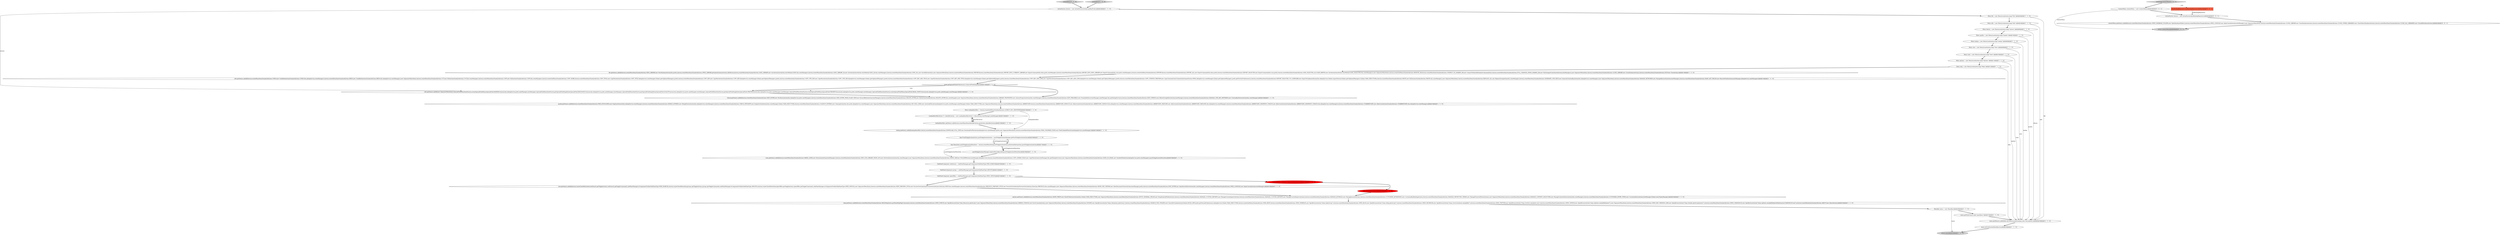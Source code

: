 digraph {
2 [style = filled, label = "SidePaneComponent webSearch = sidePaneManager.getComponent(SidePaneType.WEB_SEARCH)@@@30@@@['1', '1', '0']", fillcolor = white, shape = ellipse image = "AAA0AAABBB1BBB"];
10 [style = filled, label = "menu.getStyleClass().add(\"mainMenu\")@@@37@@@['1', '1', '0']", fillcolor = white, shape = ellipse image = "AAA0AAABBB1BBB"];
18 [style = filled, label = "tools.getItems().addAll(factory.createMenuItem(StandardActions.PARSE_LATEX,new ParseLatexAction(stateManager)),factory.createMenuItem(StandardActions.NEW_SUB_LIBRARY_FROM_AUX,new NewSubLibraryAction(this,stateManager)),new SeparatorMenuItem(),factory.createMenuItem(StandardActions.WRITE_XMP,new WriteXMPAction(stateManager,dialogService)),factory.createMenuItem(StandardActions.COPY_LINKED_FILES,new CopyFilesAction(stateManager,this.getDialogService())),new SeparatorMenuItem(),factory.createMenuItem(StandardActions.SEND_AS_EMAIL,new SendAsEMailAction(dialogService,prefs,stateManager)),pushToApplicationMenuItem)@@@29@@@['1', '1', '0']", fillcolor = white, shape = ellipse image = "AAA0AAABBB1BBB"];
0 [style = filled, label = "SidePaneComponent openOffice = sidePaneManager.getComponent(SidePaneType.OPEN_OFFICE)@@@32@@@['1', '1', '0']", fillcolor = white, shape = ellipse image = "AAA0AAABBB1BBB"];
23 [style = filled, label = "SidePaneComponent groups = sidePaneManager.getComponent(SidePaneType.GROUPS)@@@31@@@['1', '1', '0']", fillcolor = white, shape = ellipse image = "AAA0AAABBB1BBB"];
34 [style = filled, label = "lookup.getItems().addAll(lookupIdentifiers,factory.createMenuItem(StandardActions.DOWNLOAD_FULL_TEXT,new DownloadFullTextAction(dialogService,stateManager,prefs)),new SeparatorMenuItem(),factory.createMenuItem(StandardActions.FIND_UNLINKED_FILES,new FindUnlinkedFilesAction(dialogService,stateManager)))@@@25@@@['1', '1', '0']", fillcolor = white, shape = ellipse image = "AAA0AAABBB1BBB"];
40 [style = filled, label = "contextMenu.getItems().addAll(factory.createMenuItem(StandardActions.OPEN_DATABASE_FOLDER,new OpenDatabaseFolder()),factory.createMenuItem(StandardActions.OPEN_CONSOLE,new OpenConsoleAction(stateManager)),new SeparatorMenuItem(),factory.createMenuItem(StandardActions.CLOSE_LIBRARY,new CloseDatabaseAction()),factory.createMenuItem(StandardActions.CLOSE_OTHER_LIBRARIES,new CloseOthersDatabaseAction()),factory.createMenuItem(StandardActions.CLOSE_ALL_LIBRARIES,new CloseAllDatabaseAction()))@@@5@@@['0', '0', '1']", fillcolor = white, shape = ellipse image = "AAA0AAABBB3BBB"];
8 [style = filled, label = "menu.getMenus().addAll(file,edit,library,quality,lookup,tools,view,options,help)@@@38@@@['1', '1', '0']", fillcolor = white, shape = ellipse image = "AAA0AAABBB1BBB"];
14 [style = filled, label = "Menu lookup = new Menu(Localization.lang(\"Lookup\"))@@@8@@@['1', '1', '0']", fillcolor = white, shape = ellipse image = "AAA0AAABBB1BBB"];
20 [style = filled, label = "menu.setUseSystemMenuBar(true)@@@39@@@['1', '1', '0']", fillcolor = white, shape = ellipse image = "AAA0AAABBB1BBB"];
24 [style = filled, label = "Menu edit = new Menu(Localization.lang(\"Edit\"))@@@5@@@['1', '1', '0']", fillcolor = white, shape = ellipse image = "AAA0AAABBB1BBB"];
39 [style = filled, label = "ActionFactory factory = new ActionFactory(keyBindingRepository)@@@4@@@['0', '0', '1']", fillcolor = white, shape = ellipse image = "AAA0AAABBB3BBB"];
26 [style = filled, label = "LookupIdentifierAction<?> identifierAction = new LookupIdentifierAction<>(this,fetcher,stateManager,undoManager)@@@22@@@['1', '1', '0']", fillcolor = white, shape = ellipse image = "AAA0AAABBB1BBB"];
13 [style = filled, label = "view.getItems().add(new SeparatorMenuItem())@@@33@@@['1', '0', '0']", fillcolor = red, shape = ellipse image = "AAA1AAABBB1BBB"];
41 [style = filled, label = "ContextMenu contextMenu = new ContextMenu()@@@3@@@['0', '0', '1']", fillcolor = white, shape = ellipse image = "AAA0AAABBB3BBB"];
9 [style = filled, label = "final MenuItem pushToApplicationMenuItem = factory.createMenuItem(pushToApplicationAction.getActionInformation(),pushToApplicationAction)@@@27@@@['1', '1', '0']", fillcolor = white, shape = ellipse image = "AAA0AAABBB1BBB"];
30 [style = filled, label = "Menu options = new Menu(Localization.lang(\"Options\"))@@@11@@@['1', '1', '0']", fillcolor = white, shape = ellipse image = "AAA0AAABBB1BBB"];
31 [style = filled, label = "library.getItems().addAll(factory.createMenuItem(StandardActions.NEW_ENTRY,new NewEntryAction(this,dialogService,prefs,stateManager)),factory.createMenuItem(StandardActions.NEW_ENTRY_FROM_PLAIN_TEXT,new ExtractBibtexAction(stateManager)),factory.createMenuItem(StandardActions.DELETE_ENTRY,new EditAction(StandardActions.DELETE_ENTRY,this,stateManager)),new SeparatorMenuItem(),factory.createMenuItem(StandardActions.LIBRARY_PROPERTIES,new LibraryPropertiesAction(this,stateManager)),factory.createMenuItem(StandardActions.EDIT_PREAMBLE,new PreambleEditor(stateManager,undoManager,this.getDialogService())),factory.createMenuItem(StandardActions.EDIT_STRINGS,new BibtexStringEditorAction(stateManager)),factory.createMenuItem(StandardActions.MANAGE_CITE_KEY_PATTERNS,new CitationKeyPatternAction(this,stateManager)))@@@18@@@['1', '1', '0']", fillcolor = white, shape = ellipse image = "AAA0AAABBB1BBB"];
42 [style = filled, label = "return contextMenu@@@6@@@['0', '0', '1']", fillcolor = lightgray, shape = ellipse image = "AAA0AAABBB3BBB"];
17 [style = filled, label = "Menu view = new Menu(Localization.lang(\"View\"))@@@9@@@['1', '1', '0']", fillcolor = white, shape = ellipse image = "AAA0AAABBB1BBB"];
7 [style = filled, label = "Menu quality = new Menu(Localization.lang(\"Quality\"))@@@7@@@['1', '1', '0']", fillcolor = white, shape = ellipse image = "AAA0AAABBB1BBB"];
16 [style = filled, label = "prefs.getSpecialFieldsPreferences().isSpecialFieldsEnabled()@@@15@@@['1', '1', '0']", fillcolor = white, shape = diamond image = "AAA0AAABBB1BBB"];
21 [style = filled, label = "Menu library = new Menu(Localization.lang(\"Library\"))@@@6@@@['1', '1', '0']", fillcolor = white, shape = ellipse image = "AAA0AAABBB1BBB"];
4 [style = filled, label = "edit.getItems().addAll(new SeparatorMenuItem(),SpecialFieldMenuItemFactory.createSpecialFieldMenu(SpecialField.RANKING,factory,this,dialogService,prefs,undoManager,stateManager),SpecialFieldMenuItemFactory.getSpecialFieldSingleItem(SpecialField.RELEVANCE,factory,this,dialogService,prefs,undoManager,stateManager),SpecialFieldMenuItemFactory.getSpecialFieldSingleItem(SpecialField.QUALITY,factory,this,dialogService,prefs,undoManager,stateManager),SpecialFieldMenuItemFactory.getSpecialFieldSingleItem(SpecialField.PRINTED,factory,this,dialogService,prefs,undoManager,stateManager),SpecialFieldMenuItemFactory.createSpecialFieldMenu(SpecialField.PRIORITY,factory,this,dialogService,prefs,undoManager,stateManager),SpecialFieldMenuItemFactory.createSpecialFieldMenu(SpecialField.READ_STATUS,factory,this,dialogService,prefs,undoManager,stateManager))@@@16@@@['1', '1', '0']", fillcolor = white, shape = ellipse image = "AAA0AAABBB1BBB"];
37 [style = filled, label = "view.getItems().addAll(factory.createCheckMenuItem(webSearch.getToggleAction(),webSearch.getToggleCommand(),sidePaneManager.isComponentVisible(SidePaneType.WEB_SEARCH)),factory.createCheckMenuItem(groups.getToggleAction(),groups.getToggleCommand(),sidePaneManager.isComponentVisible(SidePaneType.GROUPS)),factory.createCheckMenuItem(openOffice.getToggleAction(),openOffice.getToggleCommand(),sidePaneManager.isComponentVisible(SidePaneType.OPEN_OFFICE)),new SeparatorMenuItem(),factory.createMenuItem(StandardActions.NEXT_PREVIEW_STYLE,new PreviewSwitchAction(PreviewSwitchAction.Direction.NEXT,this,stateManager)),factory.createMenuItem(StandardActions.PREVIOUS_PREVIEW_STYLE,new PreviewSwitchAction(PreviewSwitchAction.Direction.PREVIOUS,this,stateManager)),new SeparatorMenuItem(),factory.createMenuItem(StandardActions.SHOW_PDF_VIEWER,new ShowDocumentViewerAction(stateManager,prefs)),factory.createMenuItem(StandardActions.EDIT_ENTRY,new OpenEntryEditorAction(this,stateManager)),factory.createMenuItem(StandardActions.OPEN_CONSOLE,new OpenConsoleAction(stateManager)))@@@33@@@['0', '1', '0']", fillcolor = white, shape = ellipse image = "AAA0AAABBB2BBB"];
44 [style = filled, label = "createTabContextMenu['0', '0', '1']", fillcolor = lightgray, shape = diamond image = "AAA0AAABBB3BBB"];
28 [style = filled, label = "options.getItems().addAll(factory.createMenuItem(StandardActions.SHOW_PREFS,new ShowPreferencesAction(this,Globals.TASK_EXECUTOR)),new SeparatorMenuItem(),factory.createMenuItem(StandardActions.SETUP_GENERAL_FIELDS,new SetupGeneralFieldsAction()),factory.createMenuItem(StandardActions.MANAGE_CUSTOM_IMPORTS,new ManageCustomImportsAction()),factory.createMenuItem(StandardActions.MANAGE_CUSTOM_EXPORTS,new ManageCustomExportsAction()),factory.createMenuItem(StandardActions.MANAGE_JOURNALS,new ManageJournalsAction()),factory.createMenuItem(StandardActions.CUSTOMIZE_KEYBINDING,new CustomizeKeyBindingAction()),factory.createMenuItem(StandardActions.MANAGE_PROTECTED_TERMS,new ManageProtectedTermsAction()),new SeparatorMenuItem(),factory.createMenuItem(StandardActions.MANAGE_CONTENT_SELECTORS,new ManageContentSelectorAction(this,stateManager)),factory.createMenuItem(StandardActions.CUSTOMIZE_ENTRY_TYPES,new CustomizeEntryAction(stateManager,Globals.entryTypesManager)))@@@34@@@['1', '1', '0']", fillcolor = white, shape = ellipse image = "AAA0AAABBB1BBB"];
27 [style = filled, label = "pushToApplicationsManager.registerReconfigurable(pushToApplicationMenuItem)@@@28@@@['1', '1', '0']", fillcolor = white, shape = ellipse image = "AAA0AAABBB1BBB"];
5 [style = filled, label = "final PushToApplicationAction pushToApplicationAction = pushToApplicationsManager.getPushToApplicationAction()@@@26@@@['1', '1', '0']", fillcolor = white, shape = ellipse image = "AAA0AAABBB1BBB"];
33 [style = filled, label = "return menu@@@40@@@['1', '1', '0']", fillcolor = lightgray, shape = ellipse image = "AAA0AAABBB1BBB"];
25 [style = filled, label = "quality.getItems().addAll(factory.createMenuItem(StandardActions.FIND_DUPLICATES,new DuplicateSearch(this,dialogService,stateManager)),factory.createMenuItem(StandardActions.MERGE_ENTRIES,new MergeEntriesAction(this,dialogService,stateManager)),factory.createMenuItem(StandardActions.CHECK_INTEGRITY,new IntegrityCheckAction(this,stateManager,Globals.TASK_EXECUTOR)),factory.createMenuItem(StandardActions.CLEANUP_ENTRIES,new CleanupAction(this,this.prefs,dialogService,stateManager)),new SeparatorMenuItem(),factory.createMenuItem(StandardActions.SET_FILE_LINKS,new AutoLinkFilesAction(dialogService,prefs,stateManager,undoManager,Globals.TASK_EXECUTOR)),new SeparatorMenuItem(),factory.createSubMenu(StandardActions.ABBREVIATE,factory.createMenuItem(StandardActions.ABBREVIATE_DEFAULT,new AbbreviateAction(StandardActions.ABBREVIATE_DEFAULT,this,dialogService,stateManager)),factory.createMenuItem(StandardActions.ABBREVIATE_MEDLINE,new AbbreviateAction(StandardActions.ABBREVIATE_MEDLINE,this,dialogService,stateManager)),factory.createMenuItem(StandardActions.ABBREVIATE_SHORTEST_UNIQUE,new AbbreviateAction(StandardActions.ABBREVIATE_SHORTEST_UNIQUE,this,dialogService,stateManager))),factory.createMenuItem(StandardActions.UNABBREVIATE,new AbbreviateAction(StandardActions.UNABBREVIATE,this,dialogService,stateManager)))@@@19@@@['1', '1', '0']", fillcolor = white, shape = ellipse image = "AAA0AAABBB1BBB"];
38 [style = filled, label = "createMenu['0', '1', '0']", fillcolor = lightgray, shape = diamond image = "AAA0AAABBB2BBB"];
19 [style = filled, label = "view.setOnShowing(null)@@@34@@@['1', '0', '0']", fillcolor = red, shape = ellipse image = "AAA1AAABBB1BBB"];
1 [style = filled, label = "Menu help = new Menu(Localization.lang(\"Help\"))@@@12@@@['1', '1', '0']", fillcolor = white, shape = ellipse image = "AAA0AAABBB1BBB"];
12 [style = filled, label = "Menu file = new Menu(Localization.lang(\"File\"))@@@4@@@['1', '1', '0']", fillcolor = white, shape = ellipse image = "AAA0AAABBB1BBB"];
3 [style = filled, label = "createMenu['1', '0', '0']", fillcolor = lightgray, shape = diamond image = "AAA0AAABBB1BBB"];
32 [style = filled, label = "Menu lookupIdentifiers = factory.createSubMenu(StandardActions.LOOKUP_DOC_IDENTIFIER)@@@20@@@['1', '1', '0']", fillcolor = white, shape = ellipse image = "AAA0AAABBB1BBB"];
22 [style = filled, label = "Menu tools = new Menu(Localization.lang(\"Tools\"))@@@10@@@['1', '1', '0']", fillcolor = white, shape = ellipse image = "AAA0AAABBB1BBB"];
43 [style = filled, label = "KeyBindingRepository keyBindingRepository@@@2@@@['0', '0', '1']", fillcolor = tomato, shape = box image = "AAA0AAABBB3BBB"];
29 [style = filled, label = "help.getItems().addAll(factory.createMenuItem(StandardActions.HELP,HelpAction.getMainHelpPageCommand()),factory.createMenuItem(StandardActions.OPEN_FORUM,new OpenBrowserAction(\"http://discourse.jabref.org/\")),new SeparatorMenuItem(),factory.createMenuItem(StandardActions.ERROR_CONSOLE,new ErrorConsoleAction()),new SeparatorMenuItem(),factory.createMenuItem(StandardActions.DONATE,new OpenBrowserAction(\"https://donations.jabref.org\")),factory.createMenuItem(StandardActions.SEARCH_FOR_UPDATES,new SearchForUpdateAction(Globals.BUILD_INFO,prefs.getVersionPreferences(),dialogService,Globals.TASK_EXECUTOR)),factory.createSubMenu(StandardActions.WEB_MENU,factory.createMenuItem(StandardActions.OPEN_WEBPAGE,new OpenBrowserAction(\"https://jabref.org/\")),factory.createMenuItem(StandardActions.OPEN_BLOG,new OpenBrowserAction(\"https://blog.jabref.org/\")),factory.createMenuItem(StandardActions.OPEN_FACEBOOK,new OpenBrowserAction(\"https://www.facebook.com/JabRef/\")),factory.createMenuItem(StandardActions.OPEN_TWITTER,new OpenBrowserAction(\"https://twitter.com/jabref_org\")),factory.createMenuItem(StandardActions.OPEN_GITHUB,new OpenBrowserAction(\"https://github.com/JabRef/jabref\")),new SeparatorMenuItem(),factory.createMenuItem(StandardActions.OPEN_DEV_VERSION_LINK,new OpenBrowserAction(\"https://builds.jabref.org/master/\")),factory.createMenuItem(StandardActions.OPEN_CHANGELOG,new OpenBrowserAction(\"https://github.com/JabRef/jabref/blob/master/CHANGELOG.md\"))),factory.createMenuItem(StandardActions.ABOUT,new AboutAction()))@@@35@@@['1', '1', '0']", fillcolor = white, shape = ellipse image = "AAA0AAABBB1BBB"];
36 [style = filled, label = "MenuBar menu = new MenuBar()@@@36@@@['1', '1', '0']", fillcolor = white, shape = ellipse image = "AAA0AAABBB1BBB"];
11 [style = filled, label = "file.getItems().addAll(factory.createMenuItem(StandardActions.NEW_LIBRARY,new NewDatabaseAction(this,prefs)),factory.createMenuItem(StandardActions.OPEN_LIBRARY,getOpenDatabaseAction()),fileHistory,factory.createMenuItem(StandardActions.SAVE_LIBRARY,new SaveAction(SaveAction.SaveMethod.SAVE,this,stateManager)),factory.createMenuItem(StandardActions.SAVE_LIBRARY_AS,new SaveAction(SaveAction.SaveMethod.SAVE_AS,this,stateManager)),factory.createMenuItem(StandardActions.SAVE_ALL,new SaveAllAction(this)),new SeparatorMenuItem(),factory.createSubMenu(StandardActions.IMPORT,factory.createMenuItem(StandardActions.IMPORT_INTO_CURRENT_LIBRARY,new ImportCommand(this,false,prefs,stateManager)),factory.createMenuItem(StandardActions.IMPORT_INTO_NEW_LIBRARY,new ImportCommand(this,true,prefs,stateManager))),factory.createSubMenu(StandardActions.EXPORT,factory.createMenuItem(StandardActions.EXPORT_ALL,new ExportCommand(this,false,prefs)),factory.createMenuItem(StandardActions.EXPORT_SELECTED,new ExportCommand(this,true,prefs)),factory.createMenuItem(StandardActions.SAVE_SELECTED_AS_PLAIN_BIBTEX,new SaveAction(SaveAction.SaveMethod.SAVE_SELECTED,this,stateManager))),new SeparatorMenuItem(),factory.createSubMenu(StandardActions.REMOTE_DB,factory.createMenuItem(StandardActions.CONNECT_TO_SHARED_DB,new ConnectToSharedDatabaseCommand(this)),factory.createMenuItem(StandardActions.PULL_CHANGES_FROM_SHARED_DB,new PullChangesFromSharedAction(stateManager))),new SeparatorMenuItem(),factory.createMenuItem(StandardActions.CLOSE_LIBRARY,new CloseDatabaseAction()),factory.createMenuItem(StandardActions.QUIT,new CloseAction()))@@@13@@@['1', '1', '0']", fillcolor = white, shape = ellipse image = "AAA0AAABBB1BBB"];
35 [style = filled, label = "lookupIdentifiers.getItems().add(factory.createMenuItem(identifierAction.getAction(),identifierAction))@@@23@@@['1', '1', '0']", fillcolor = white, shape = ellipse image = "AAA0AAABBB1BBB"];
6 [style = filled, label = "edit.getItems().addAll(factory.createMenuItem(StandardActions.UNDO,new UndoRedoAction(StandardActions.UNDO,this,dialogService,stateManager)),factory.createMenuItem(StandardActions.REDO,new UndoRedoAction(StandardActions.REDO,this,dialogService,stateManager)),new SeparatorMenuItem(),factory.createMenuItem(StandardActions.CUT,new EditAction(StandardActions.CUT,this,stateManager)),factory.createMenuItem(StandardActions.COPY,new EditAction(StandardActions.COPY,this,stateManager)),factory.createSubMenu(StandardActions.COPY_MORE,factory.createMenuItem(StandardActions.COPY_TITLE,new CopyMoreAction(StandardActions.COPY_TITLE,dialogService,stateManager,Globals.getClipboardManager(),prefs)),factory.createMenuItem(StandardActions.COPY_KEY,new CopyMoreAction(StandardActions.COPY_KEY,dialogService,stateManager,Globals.getClipboardManager(),prefs)),factory.createMenuItem(StandardActions.COPY_CITE_KEY,new CopyMoreAction(StandardActions.COPY_CITE_KEY,dialogService,stateManager,Globals.getClipboardManager(),prefs)),factory.createMenuItem(StandardActions.COPY_KEY_AND_TITLE,new CopyMoreAction(StandardActions.COPY_KEY_AND_TITLE,dialogService,stateManager,Globals.getClipboardManager(),prefs)),factory.createMenuItem(StandardActions.COPY_KEY_AND_LINK,new CopyMoreAction(StandardActions.COPY_KEY_AND_LINK,dialogService,stateManager,Globals.getClipboardManager(),prefs)),factory.createMenuItem(StandardActions.COPY_CITATION_PREVIEW,new CopyCitationAction(CitationStyleOutputFormat.HTML,dialogService,stateManager,Globals.getClipboardManager(),prefs.getPreviewPreferences())),factory.createMenuItem(StandardActions.EXPORT_SELECTED_TO_CLIPBOARD,new ExportToClipboardAction(this,dialogService,Globals.exportFactory,Globals.getClipboardManager(),Globals.TASK_EXECUTOR))),factory.createMenuItem(StandardActions.PASTE,new EditAction(StandardActions.PASTE,this,stateManager)),new SeparatorMenuItem(),factory.createMenuItem(StandardActions.REPLACE_ALL,new ReplaceStringAction(this,stateManager)),factory.createMenuItem(StandardActions.GENERATE_CITE_KEYS,new GenerateCitationKeyAction(this,dialogService,stateManager)),new SeparatorMenuItem(),factory.createMenuItem(StandardActions.MANAGE_KEYWORDS,new ManageKeywordsAction(stateManager)),factory.createMenuItem(StandardActions.MASS_SET_FIELDS,new MassSetFieldsAction(stateManager,dialogService,undoManager)))@@@14@@@['1', '1', '0']", fillcolor = white, shape = ellipse image = "AAA0AAABBB1BBB"];
15 [style = filled, label = "ActionFactory factory = new ActionFactory(Globals.getKeyPrefs())@@@3@@@['1', '1', '0']", fillcolor = white, shape = ellipse image = "AAA0AAABBB1BBB"];
29->36 [style = bold, label=""];
28->29 [style = bold, label=""];
27->18 [style = bold, label=""];
31->25 [style = bold, label=""];
37->28 [style = bold, label=""];
43->39 [style = solid, label="keyBindingRepository"];
30->1 [style = bold, label=""];
0->13 [style = bold, label=""];
5->9 [style = bold, label=""];
0->37 [style = bold, label=""];
1->8 [style = solid, label="help"];
36->33 [style = solid, label="menu"];
22->8 [style = solid, label="tools"];
34->5 [style = bold, label=""];
30->8 [style = solid, label="options"];
44->43 [style = dotted, label="true"];
11->6 [style = bold, label=""];
12->8 [style = solid, label="file"];
26->35 [style = solid, label="identifierAction"];
25->32 [style = bold, label=""];
24->8 [style = solid, label="edit"];
32->34 [style = solid, label="lookupIdentifiers"];
14->17 [style = bold, label=""];
3->15 [style = bold, label=""];
12->24 [style = bold, label=""];
18->2 [style = bold, label=""];
17->22 [style = bold, label=""];
41->42 [style = solid, label="contextMenu"];
16->4 [style = dotted, label="true"];
23->0 [style = bold, label=""];
38->15 [style = bold, label=""];
32->26 [style = bold, label=""];
9->18 [style = solid, label="pushToApplicationMenuItem"];
22->30 [style = bold, label=""];
20->33 [style = bold, label=""];
1->11 [style = bold, label=""];
7->14 [style = bold, label=""];
9->27 [style = bold, label=""];
2->23 [style = bold, label=""];
4->31 [style = bold, label=""];
13->19 [style = bold, label=""];
14->8 [style = solid, label="lookup"];
8->20 [style = bold, label=""];
10->8 [style = bold, label=""];
24->21 [style = bold, label=""];
6->16 [style = bold, label=""];
16->31 [style = bold, label=""];
39->40 [style = bold, label=""];
15->4 [style = solid, label="factory"];
17->8 [style = solid, label="view"];
26->35 [style = bold, label=""];
44->41 [style = bold, label=""];
21->7 [style = bold, label=""];
15->12 [style = bold, label=""];
19->28 [style = bold, label=""];
16->4 [style = bold, label=""];
35->34 [style = bold, label=""];
41->39 [style = bold, label=""];
9->27 [style = solid, label="pushToApplicationMenuItem"];
35->26 [style = bold, label=""];
40->42 [style = bold, label=""];
21->8 [style = solid, label="library"];
7->8 [style = solid, label="quality"];
36->10 [style = bold, label=""];
5->9 [style = solid, label="pushToApplicationAction"];
}
